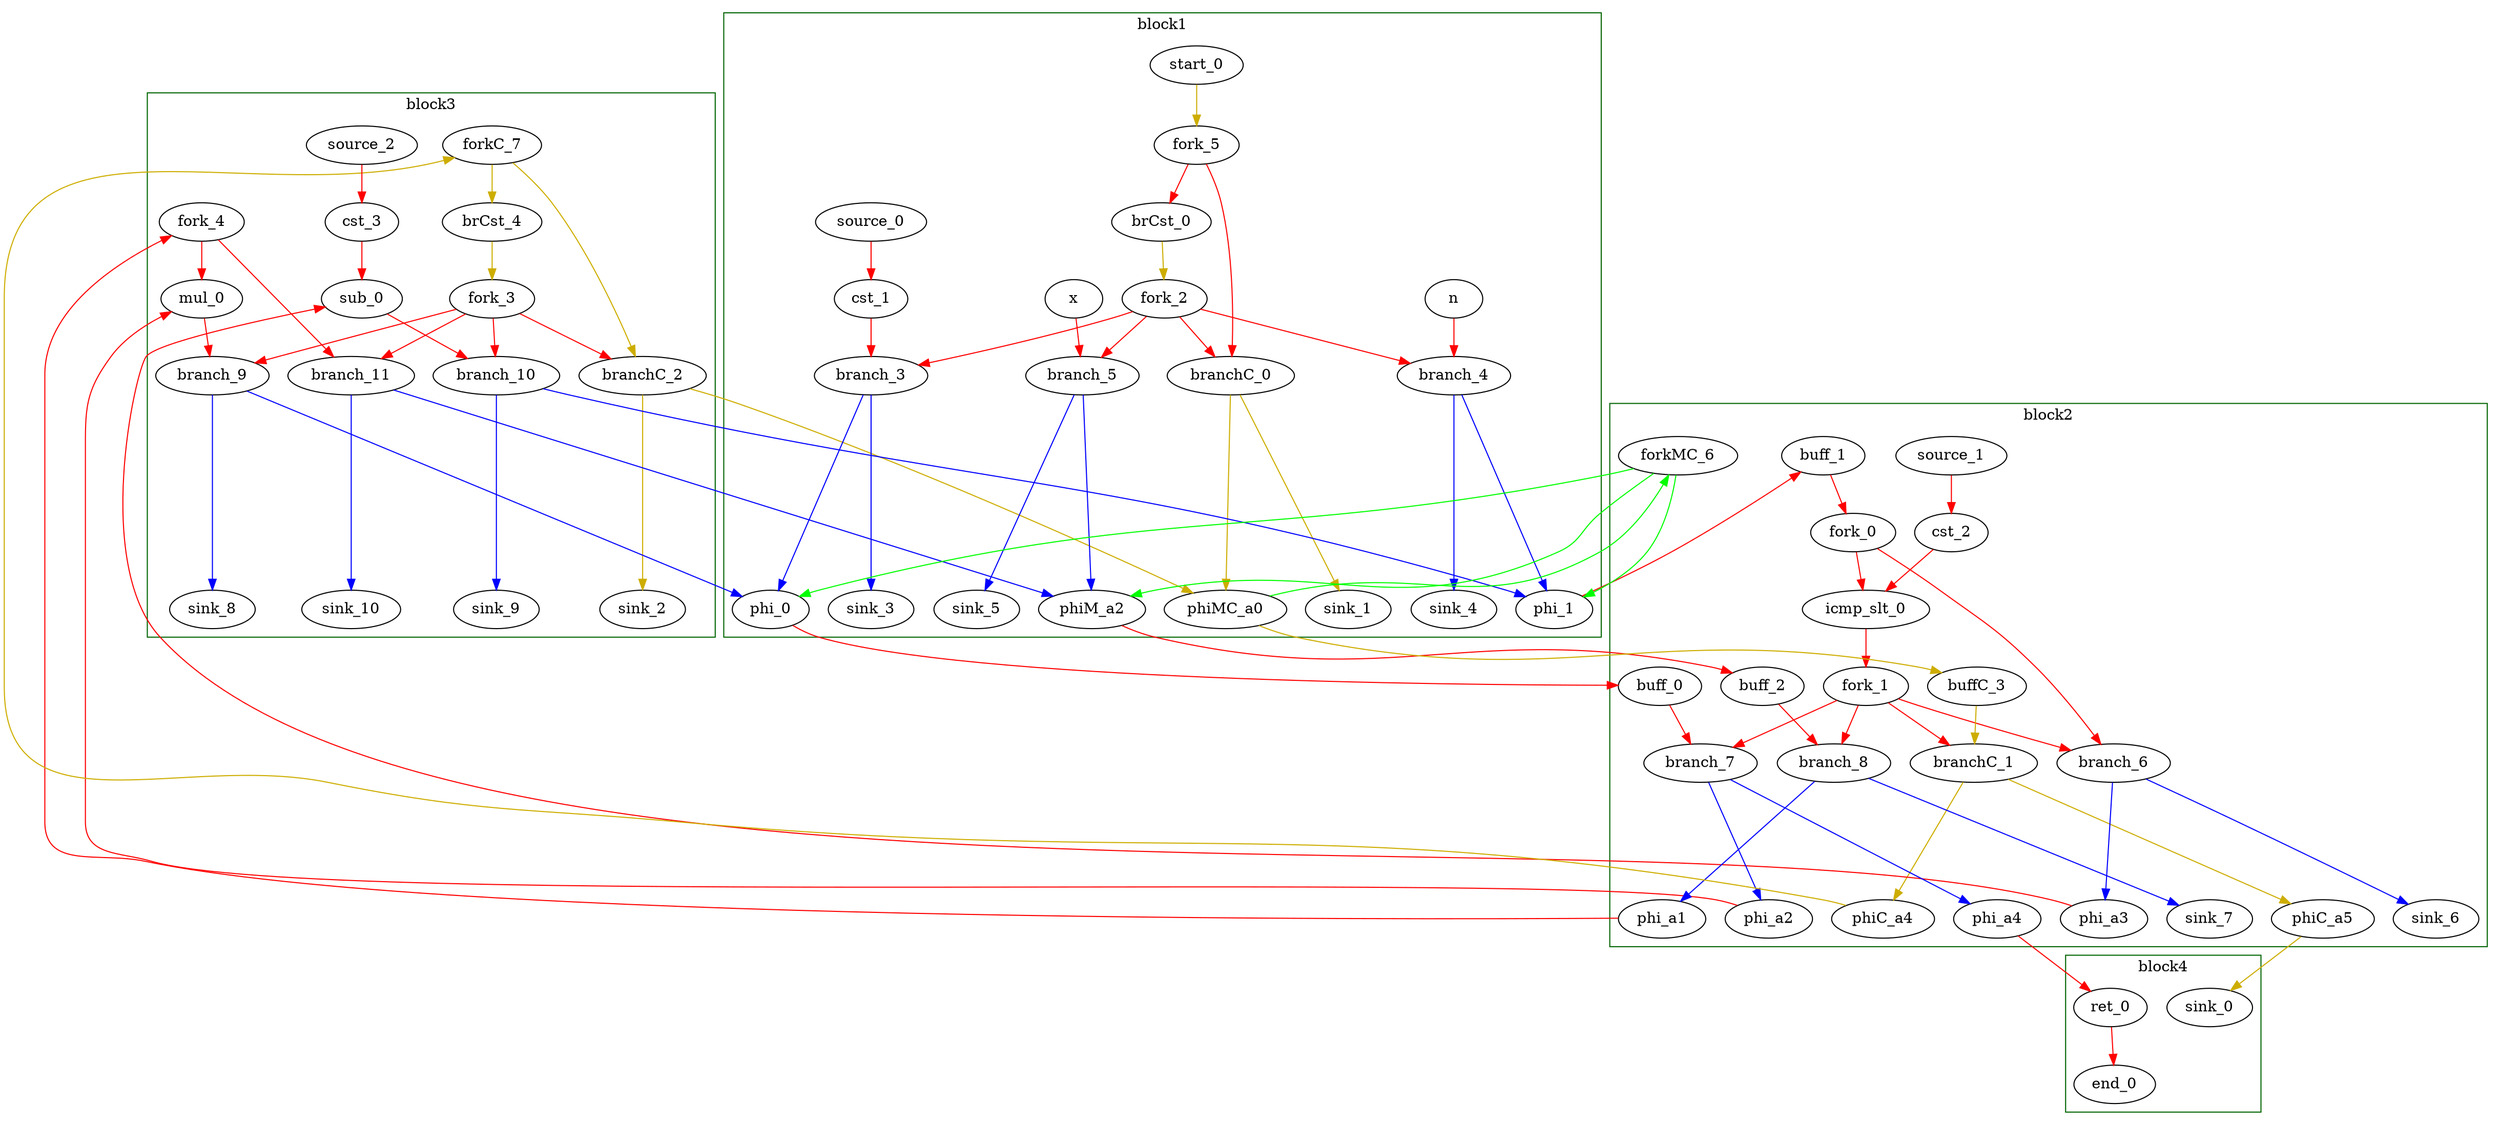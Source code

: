 Digraph G {
	splines=spline;
		"branchC_0" [type = "Branch", bbID = 1, in = "in1:0 in2?:1", out = "out1+:0 out2-:0"];
		"phi_0" [type = "Mux", bbID = 2, in = "in1?:1 in2:32 in3:32 ", out = "out1:32", delay = 0.366];
		"phi_1" [type = "Mux", bbID = 2, in = "in1?:1 in2:32 in3:32 ", out = "out1:32", delay = 0.366];
		"icmp_slt_0" [type = "Operator", bbID = 2, op = "slt_op", in = "in1:32 in2:32", out = "out1:1", delay = 1.53, latency = 0, II = 1];
		"branchC_1" [type = "Branch", bbID = 2, in = "in1:0 in2?:1", out = "out1+:0 out2-:0"];
		"sub_0" [type = "Operator", bbID = 3, op = "sub_op", in = "in1:32 in2:32", out = "out1:32", delay = 1.693, latency = 0, II = 1];
		"mul_0" [type = "Operator", bbID = 3, op = "mul_op", in = "in1:32 in2:32", out = "out1:32", delay = 0.0, latency = 4, II = 1];
		"branchC_2" [type = "Branch", bbID = 3, in = "in1:0 in2?:1", out = "out1+:0 out2-:0"];
		"ret_0" [type = "Operator", bbID = 4, op = "ret_op", in = "in1:32", out = "out1:32", delay = 0.0, latency = 0, II = 1];
		"x" [type = "Entry", bbID = 1, in = "in1:32", out = "out1:32"];
		"n" [type = "Entry", bbID = 1, in = "in1:32", out = "out1:32"];
		"brCst_0" [type = "Constant", bbID = 1, in = "in1:1", out = "out1:1", value = "0x1"];
		"cst_1" [type = "Constant", bbID = 1, in = "in1:32", out = "out1:32", value = "0x1"];
		"cst_2" [type = "Constant", bbID = 2, in = "in1:32", out = "out1:32", value = "0x0"];
		"cst_3" [type = "Constant", bbID = 3, in = "in1:32", out = "out1:32", value = "0x1"];
		"brCst_4" [type = "Constant", bbID = 3, in = "in1:1", out = "out1:1", value = "0x1"];
		"phiM_a2" [type = "Mux", bbID = 2, in = "in1?:1 in2:32 in3:32 ", out = "out1:32", delay = 0.366];
		"phi_a1" [type = "Merge", bbID = 3, in = "in1:32 ", out = "out1:32", delay = 0.0];
		"phi_a2" [type = "Merge", bbID = 3, in = "in1:32 ", out = "out1:32", delay = 0.0];
		"phi_a3" [type = "Merge", bbID = 3, in = "in1:32 ", out = "out1:32", delay = 0.0];
		"phi_a4" [type = "Merge", bbID = 4, in = "in1:32 ", out = "out1:32", delay = 0.0];
		"branch_3" [type = "Branch", bbID = 1, in = "in1:32 in2?:1", out = "out1+:32 out2-:32"];
		"branch_4" [type = "Branch", bbID = 1, in = "in1:32 in2?:1", out = "out1+:32 out2-:32"];
		"branch_5" [type = "Branch", bbID = 1, in = "in1:32 in2?:1", out = "out1+:32 out2-:32"];
		"branch_6" [type = "Branch", bbID = 2, in = "in1:32 in2?:1", out = "out1+:32 out2-:32"];
		"branch_7" [type = "Branch", bbID = 2, in = "in1:32 in2?:1", out = "out1+:32 out2-:32"];
		"branch_8" [type = "Branch", bbID = 2, in = "in1:32 in2?:1", out = "out1+:32 out2-:32"];
		"branch_9" [type = "Branch", bbID = 3, in = "in1:32 in2?:1", out = "out1+:32 out2-:32"];
		"branch_10" [type = "Branch", bbID = 3, in = "in1:32 in2?:1", out = "out1+:32 out2-:32"];
		"branch_11" [type = "Branch", bbID = 3, in = "in1:32 in2?:1", out = "out1+:32 out2-:32"];
		"end_0" [type = "Exit", bbID = 0, in = "in1:32 ", out = "out1:32"];
		"start_0" [type = "Entry", control = "true", bbID = 1, in = "in1:0", out = "out1:0"];
		"phiMC_a0" [type = "CntrlMerge", bbID = 2, in = "in1:0 in2:0 ", out = "out1:0 out2?:1", delay = 0.166];
		"phiC_a4" [type = "Merge", bbID = 3, in = "in1:0 ", out = "out1:0", delay = 0.166];
		"phiC_a5" [type = "Merge", bbID = 4, in = "in1:0 ", out = "out1:0", delay = 0.166];
		"sink_0" [type = "Sink", bbID = 0, in = "in1:0"];
		"fork_0" [type = "Fork", bbID = 2, in = "in1:32", out = "out1:32 out2:32 "];
		"fork_1" [type = "Fork", bbID = 2, in = "in1:1", out = "out1:1 out2:1 out3:1 out4:1 "];
		"fork_2" [type = "Fork", bbID = 1, in = "in1:1", out = "out1:1 out2:1 out3:1 out4:1 "];
		"fork_3" [type = "Fork", bbID = 3, in = "in1:1", out = "out1:1 out2:1 out3:1 out4:1 "];
		"fork_4" [type = "Fork", bbID = 3, in = "in1:32", out = "out1:32 out2:32 "];
		"fork_5" [type = "Fork", bbID = 1, in = "in1:0", out = "out1:0 out2:0 "];
		"forkMC_6" [type = "Fork", bbID = 2, in = "in1:1", out = "out1:1 out2:1 out3:1 "];
		"forkC_7" [type = "Fork", bbID = 3, in = "in1:0", out = "out1:0 out2:0 "];
		"sink_1" [type = "Sink", bbID = 1, in = "in1:0"];
		"sink_2" [type = "Sink", bbID = 3, in = "in1:0"];
		"sink_3" [type = "Sink", bbID = 1, in = "in1:0"];
		"sink_4" [type = "Sink", bbID = 1, in = "in1:0"];
		"sink_5" [type = "Sink", bbID = 1, in = "in1:0"];
		"sink_6" [type = "Sink", bbID = 2, in = "in1:0"];
		"sink_7" [type = "Sink", bbID = 2, in = "in1:0"];
		"sink_8" [type = "Sink", bbID = 3, in = "in1:0"];
		"sink_9" [type = "Sink", bbID = 3, in = "in1:0"];
		"sink_10" [type = "Sink", bbID = 3, in = "in1:0"];
		"source_0" [type = "Source", bbID = 1, out = "out1:32"];
		"source_1" [type = "Source", bbID = 2, out = "out1:32"];
		"source_2" [type = "Source", bbID = 3, out = "out1:32"];
		"buff_0" [type = "Buffer", bbID = 2, in = "in1:32", out = "out1:32"];
		"buff_1" [type = "Buffer", bbID = 2, in = "in1:32", out = "out1:32"];
		"buff_2" [type = "Buffer", bbID = 2, in = "in1:32", out = "out1:32"];
		"buffC_3" [type = "Buffer", bbID = 2, in = "in1:0", out = "out1:0"];
	subgraph cluster_0 {
	color = "darkgreen";
		label = "block1";
		"branchC_0" -> "phiMC_a0" [color = "gold3", minlen = 3, from = "out1", to = "in1"];
		"branchC_0" -> "sink_1" [color = "gold3", minlen = 3, from = "out2", to = "in1"];
		"x" -> "branch_5" [color = "red", from = "out1", to = "in1"];
		"n" -> "branch_4" [color = "red", from = "out1", to = "in1"];
		"brCst_0" -> "fork_2" [color = "gold3", from = "out1", to = "in1"];
		"cst_1" -> "branch_3" [color = "red", from = "out1", to = "in1"];
		"branch_3" -> "phi_0" [color = "blue", minlen = 3, from = "out1", to = "in2"];
		"branch_3" -> "sink_3" [color = "blue", minlen = 3, from = "out2", to = "in1"];
		"branch_4" -> "phi_1" [color = "blue", minlen = 3, from = "out1", to = "in2"];
		"branch_4" -> "sink_4" [color = "blue", minlen = 3, from = "out2", to = "in1"];
		"branch_5" -> "phiM_a2" [color = "blue", minlen = 3, from = "out1", to = "in2"];
		"branch_5" -> "sink_5" [color = "blue", minlen = 3, from = "out2", to = "in1"];
		"start_0" -> "fork_5" [color = "gold3", from = "out1", to = "in1"];
		"fork_2" -> "branchC_0" [color = "red", from = "out1", to = "in2"];
		"fork_2" -> "branch_3" [color = "red", from = "out2", to = "in2"];
		"fork_2" -> "branch_4" [color = "red", from = "out3", to = "in2"];
		"fork_2" -> "branch_5" [color = "red", from = "out4", to = "in2"];
		"fork_5" -> "branchC_0" [color = "red", from = "out1", to = "in1"];
		"fork_5" -> "brCst_0" [color = "red", from = "out2", to = "in1"];
		"source_0" -> "cst_1" [color = "red", from = "out1", to = "in1"];
	}
	subgraph cluster_1 {
	color = "darkgreen";
		label = "block2";
		"phi_0" -> "buff_0" [color = "red", from = "out1", to = "in1"];
		"phi_1" -> "buff_1" [color = "red", from = "out1", to = "in1"];
		"icmp_slt_0" -> "fork_1" [color = "red", from = "out1", to = "in1"];
		"branchC_1" -> "phiC_a4" [color = "gold3", minlen = 3, from = "out1", to = "in1"];
		"branchC_1" -> "phiC_a5" [color = "gold3", minlen = 3, from = "out2", to = "in1"];
		"cst_2" -> "icmp_slt_0" [color = "red", from = "out1", to = "in1"];
		"phiM_a2" -> "buff_2" [color = "red", from = "out1", to = "in1"];
		"branch_6" -> "phi_a3" [color = "blue", minlen = 3, from = "out1", to = "in1"];
		"branch_6" -> "sink_6" [color = "blue", minlen = 3, from = "out2", to = "in1"];
		"branch_7" -> "phi_a2" [color = "blue", minlen = 3, from = "out1", to = "in1"];
		"branch_7" -> "phi_a4" [color = "blue", minlen = 3, from = "out2", to = "in1"];
		"branch_8" -> "phi_a1" [color = "blue", minlen = 3, from = "out1", to = "in1"];
		"branch_8" -> "sink_7" [color = "blue", minlen = 3, from = "out2", to = "in1"];
		"phiMC_a0" -> "buffC_3" [color = "gold3", from = "out1", to = "in1"];
		"phiMC_a0" -> "forkMC_6" [color = "green", from = "out2", to = "in1"];
		"fork_0" -> "icmp_slt_0" [color = "red", from = "out1", to = "in2"];
		"fork_0" -> "branch_6" [color = "red", from = "out2", to = "in1"];
		"fork_1" -> "branchC_1" [color = "red", from = "out1", to = "in2"];
		"fork_1" -> "branch_6" [color = "red", from = "out2", to = "in2"];
		"fork_1" -> "branch_7" [color = "red", from = "out3", to = "in2"];
		"fork_1" -> "branch_8" [color = "red", from = "out4", to = "in2"];
		"forkMC_6" -> "phi_0" [color = "green", from = "out1", to = "in1"];
		"forkMC_6" -> "phi_1" [color = "green", from = "out2", to = "in1"];
		"forkMC_6" -> "phiM_a2" [color = "green", from = "out3", to = "in1"];
		"source_1" -> "cst_2" [color = "red", from = "out1", to = "in1"];
		"buff_0" -> "branch_7" [color = "red", from = "out1", to = "in1"];
		"buff_1" -> "fork_0" [color = "red", from = "out1", to = "in1"];
		"buff_2" -> "branch_8" [color = "red", from = "out1", to = "in1"];
		"buffC_3" -> "branchC_1" [color = "gold3", from = "out1", to = "in1"];
	}
	subgraph cluster_2 {
	color = "darkgreen";
		label = "block3";
		"sub_0" -> "branch_10" [color = "red", from = "out1", to = "in1"];
		"mul_0" -> "branch_9" [color = "red", from = "out1", to = "in1"];
		"branchC_2" -> "sink_2" [color = "gold3", minlen = 3, from = "out1", to = "in1"];
		"branchC_2" -> "phiMC_a0" [color = "gold3", minlen = 3, from = "out2", to = "in2"];
		"cst_3" -> "sub_0" [color = "red", from = "out1", to = "in1"];
		"brCst_4" -> "fork_3" [color = "gold3", from = "out1", to = "in1"];
		"phi_a1" -> "fork_4" [color = "red", from = "out1", to = "in1"];
		"phi_a2" -> "mul_0" [color = "red", from = "out1", to = "in2"];
		"phi_a3" -> "sub_0" [color = "red", from = "out1", to = "in2"];
		"branch_9" -> "phi_0" [color = "blue", minlen = 3, from = "out1", to = "in3"];
		"branch_9" -> "sink_8" [color = "blue", minlen = 3, from = "out2", to = "in1"];
		"branch_10" -> "phi_1" [color = "blue", minlen = 3, from = "out1", to = "in3"];
		"branch_10" -> "sink_9" [color = "blue", minlen = 3, from = "out2", to = "in1"];
		"branch_11" -> "phiM_a2" [color = "blue", minlen = 3, from = "out1", to = "in3"];
		"branch_11" -> "sink_10" [color = "blue", minlen = 3, from = "out2", to = "in1"];
		"phiC_a4" -> "forkC_7" [color = "gold3", from = "out1", to = "in1"];
		"fork_3" -> "branchC_2" [color = "red", from = "out1", to = "in2"];
		"fork_3" -> "branch_9" [color = "red", from = "out2", to = "in2"];
		"fork_3" -> "branch_10" [color = "red", from = "out3", to = "in2"];
		"fork_3" -> "branch_11" [color = "red", from = "out4", to = "in2"];
		"fork_4" -> "mul_0" [color = "red", from = "out1", to = "in1"];
		"fork_4" -> "branch_11" [color = "red", from = "out2", to = "in1"];
		"forkC_7" -> "branchC_2" [color = "gold3", from = "out1", to = "in1"];
		"forkC_7" -> "brCst_4" [color = "gold3", from = "out2", to = "in1"];
		"source_2" -> "cst_3" [color = "red", from = "out1", to = "in1"];
	}
	subgraph cluster_3 {
	color = "darkgreen";
		label = "block4";
		"ret_0" -> "end_0" [color = "red", from = "out1", to = "in1"];
		"phi_a4" -> "ret_0" [color = "red", from = "out1", to = "in1"];
		"phiC_a5" -> "sink_0" [color = "gold3", from = "out1", to = "in1"];
	}
}
